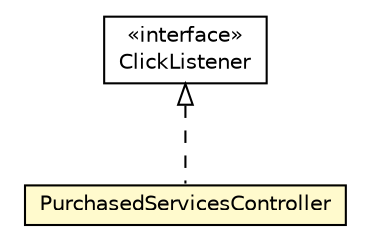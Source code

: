 #!/usr/local/bin/dot
#
# Class diagram 
# Generated by UMLGraph version R5_6-24-gf6e263 (http://www.umlgraph.org/)
#

digraph G {
	edge [fontname="Helvetica",fontsize=10,labelfontname="Helvetica",labelfontsize=10];
	node [fontname="Helvetica",fontsize=10,shape=plaintext];
	nodesep=0.25;
	ranksep=0.5;
	// org.universAAL.tools.ucc.controller.ustore.services.PurchasedServicesController
	c6674080 [label=<<table title="org.universAAL.tools.ucc.controller.ustore.services.PurchasedServicesController" border="0" cellborder="1" cellspacing="0" cellpadding="2" port="p" bgcolor="lemonChiffon" href="./PurchasedServicesController.html">
		<tr><td><table border="0" cellspacing="0" cellpadding="1">
<tr><td align="center" balign="center"> PurchasedServicesController </td></tr>
		</table></td></tr>
		</table>>, URL="./PurchasedServicesController.html", fontname="Helvetica", fontcolor="black", fontsize=10.0];
	//org.universAAL.tools.ucc.controller.ustore.services.PurchasedServicesController implements com.vaadin.ui.Button.ClickListener
	c6674113:p -> c6674080:p [dir=back,arrowtail=empty,style=dashed];
	// com.vaadin.ui.Button.ClickListener
	c6674113 [label=<<table title="com.vaadin.ui.Button.ClickListener" border="0" cellborder="1" cellspacing="0" cellpadding="2" port="p" href="http://java.sun.com/j2se/1.4.2/docs/api/com/vaadin/ui/Button/ClickListener.html">
		<tr><td><table border="0" cellspacing="0" cellpadding="1">
<tr><td align="center" balign="center"> &#171;interface&#187; </td></tr>
<tr><td align="center" balign="center"> ClickListener </td></tr>
		</table></td></tr>
		</table>>, URL="http://java.sun.com/j2se/1.4.2/docs/api/com/vaadin/ui/Button/ClickListener.html", fontname="Helvetica", fontcolor="black", fontsize=10.0];
}

